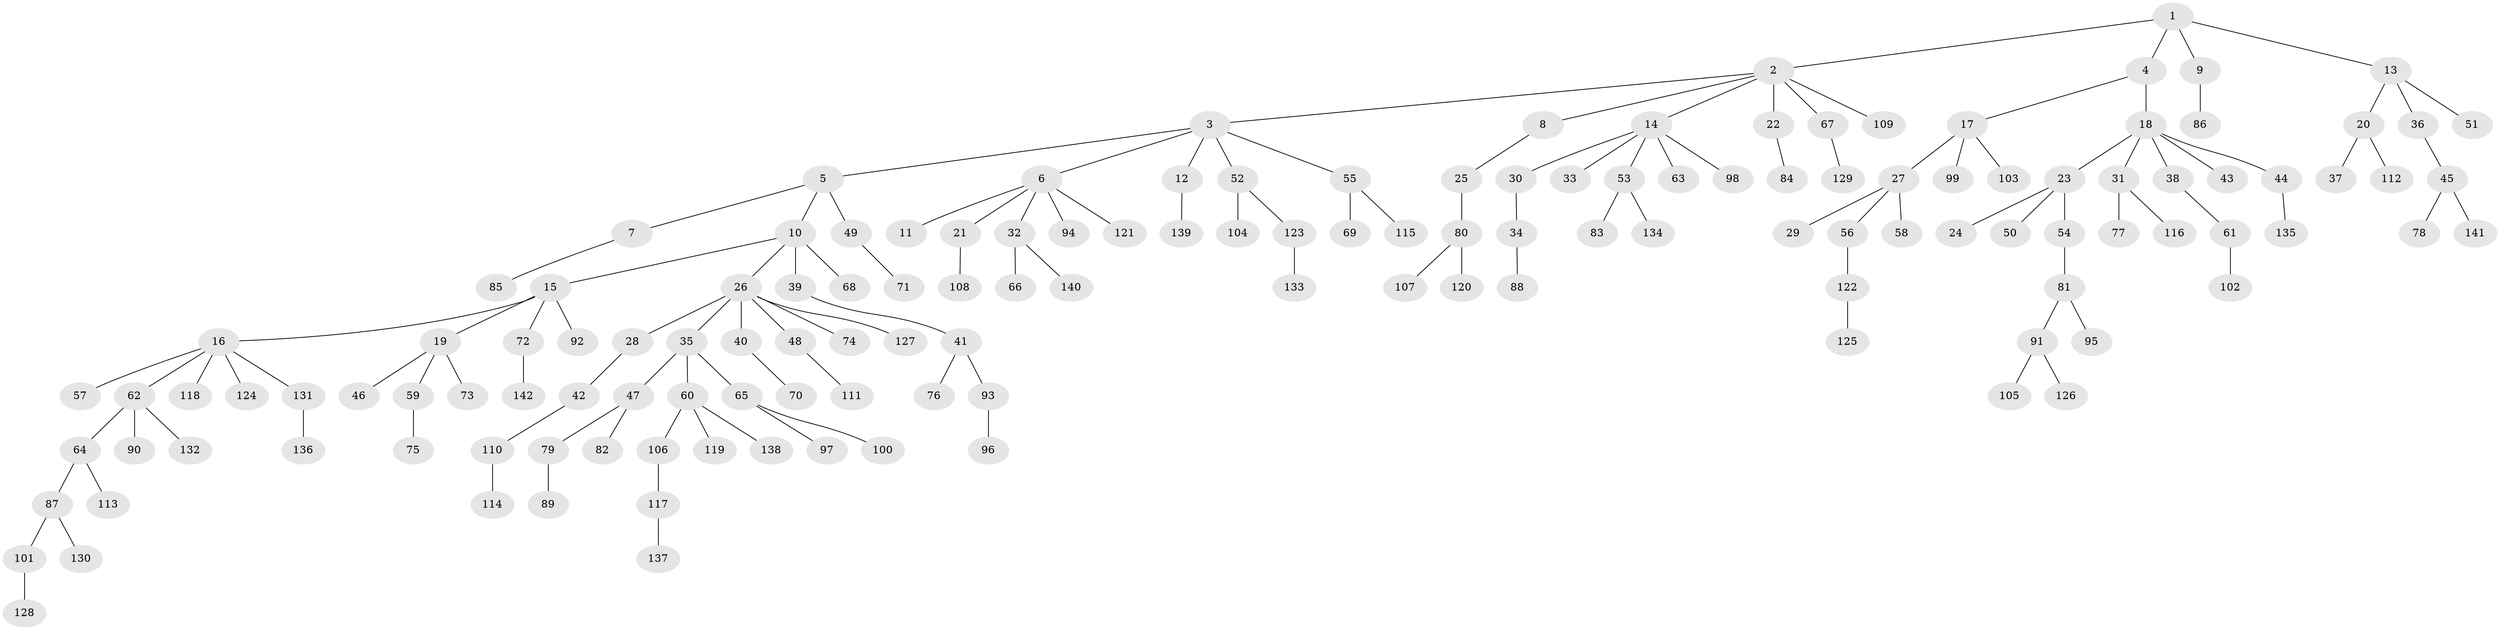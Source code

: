 // Generated by graph-tools (version 1.1) at 2025/50/03/09/25 03:50:24]
// undirected, 142 vertices, 141 edges
graph export_dot {
graph [start="1"]
  node [color=gray90,style=filled];
  1;
  2;
  3;
  4;
  5;
  6;
  7;
  8;
  9;
  10;
  11;
  12;
  13;
  14;
  15;
  16;
  17;
  18;
  19;
  20;
  21;
  22;
  23;
  24;
  25;
  26;
  27;
  28;
  29;
  30;
  31;
  32;
  33;
  34;
  35;
  36;
  37;
  38;
  39;
  40;
  41;
  42;
  43;
  44;
  45;
  46;
  47;
  48;
  49;
  50;
  51;
  52;
  53;
  54;
  55;
  56;
  57;
  58;
  59;
  60;
  61;
  62;
  63;
  64;
  65;
  66;
  67;
  68;
  69;
  70;
  71;
  72;
  73;
  74;
  75;
  76;
  77;
  78;
  79;
  80;
  81;
  82;
  83;
  84;
  85;
  86;
  87;
  88;
  89;
  90;
  91;
  92;
  93;
  94;
  95;
  96;
  97;
  98;
  99;
  100;
  101;
  102;
  103;
  104;
  105;
  106;
  107;
  108;
  109;
  110;
  111;
  112;
  113;
  114;
  115;
  116;
  117;
  118;
  119;
  120;
  121;
  122;
  123;
  124;
  125;
  126;
  127;
  128;
  129;
  130;
  131;
  132;
  133;
  134;
  135;
  136;
  137;
  138;
  139;
  140;
  141;
  142;
  1 -- 2;
  1 -- 4;
  1 -- 9;
  1 -- 13;
  2 -- 3;
  2 -- 8;
  2 -- 14;
  2 -- 22;
  2 -- 67;
  2 -- 109;
  3 -- 5;
  3 -- 6;
  3 -- 12;
  3 -- 52;
  3 -- 55;
  4 -- 17;
  4 -- 18;
  5 -- 7;
  5 -- 10;
  5 -- 49;
  6 -- 11;
  6 -- 21;
  6 -- 32;
  6 -- 94;
  6 -- 121;
  7 -- 85;
  8 -- 25;
  9 -- 86;
  10 -- 15;
  10 -- 26;
  10 -- 39;
  10 -- 68;
  12 -- 139;
  13 -- 20;
  13 -- 36;
  13 -- 51;
  14 -- 30;
  14 -- 33;
  14 -- 53;
  14 -- 63;
  14 -- 98;
  15 -- 16;
  15 -- 19;
  15 -- 72;
  15 -- 92;
  16 -- 57;
  16 -- 62;
  16 -- 118;
  16 -- 124;
  16 -- 131;
  17 -- 27;
  17 -- 99;
  17 -- 103;
  18 -- 23;
  18 -- 31;
  18 -- 38;
  18 -- 43;
  18 -- 44;
  19 -- 46;
  19 -- 59;
  19 -- 73;
  20 -- 37;
  20 -- 112;
  21 -- 108;
  22 -- 84;
  23 -- 24;
  23 -- 50;
  23 -- 54;
  25 -- 80;
  26 -- 28;
  26 -- 35;
  26 -- 40;
  26 -- 48;
  26 -- 74;
  26 -- 127;
  27 -- 29;
  27 -- 56;
  27 -- 58;
  28 -- 42;
  30 -- 34;
  31 -- 77;
  31 -- 116;
  32 -- 66;
  32 -- 140;
  34 -- 88;
  35 -- 47;
  35 -- 60;
  35 -- 65;
  36 -- 45;
  38 -- 61;
  39 -- 41;
  40 -- 70;
  41 -- 76;
  41 -- 93;
  42 -- 110;
  44 -- 135;
  45 -- 78;
  45 -- 141;
  47 -- 79;
  47 -- 82;
  48 -- 111;
  49 -- 71;
  52 -- 104;
  52 -- 123;
  53 -- 83;
  53 -- 134;
  54 -- 81;
  55 -- 69;
  55 -- 115;
  56 -- 122;
  59 -- 75;
  60 -- 106;
  60 -- 119;
  60 -- 138;
  61 -- 102;
  62 -- 64;
  62 -- 90;
  62 -- 132;
  64 -- 87;
  64 -- 113;
  65 -- 97;
  65 -- 100;
  67 -- 129;
  72 -- 142;
  79 -- 89;
  80 -- 107;
  80 -- 120;
  81 -- 91;
  81 -- 95;
  87 -- 101;
  87 -- 130;
  91 -- 105;
  91 -- 126;
  93 -- 96;
  101 -- 128;
  106 -- 117;
  110 -- 114;
  117 -- 137;
  122 -- 125;
  123 -- 133;
  131 -- 136;
}
